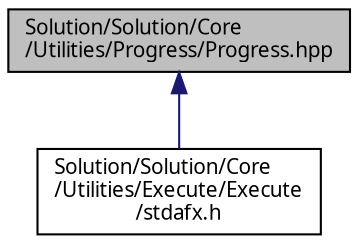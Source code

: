 digraph "Solution/Solution/Core/Utilities/Progress/Progress.hpp"
{
 // INTERACTIVE_SVG=YES
  edge [fontname="Verdana",fontsize="10",labelfontname="Verdana",labelfontsize="10"];
  node [fontname="Verdana",fontsize="10",shape=record];
  Node1 [label="Solution/Solution/Core\l/Utilities/Progress/Progress.hpp",height=0.2,width=0.4,color="black", fillcolor="grey75", style="filled", fontcolor="black"];
  Node1 -> Node2 [dir="back",color="midnightblue",fontsize="10",style="solid",fontname="Verdana"];
  Node2 [label="Solution/Solution/Core\l/Utilities/Execute/Execute\l/stdafx.h",height=0.2,width=0.4,color="black", fillcolor="white", style="filled",URL="$_core_2_utilities_2_execute_2_execute_2stdafx_8h_source.html"];
}
